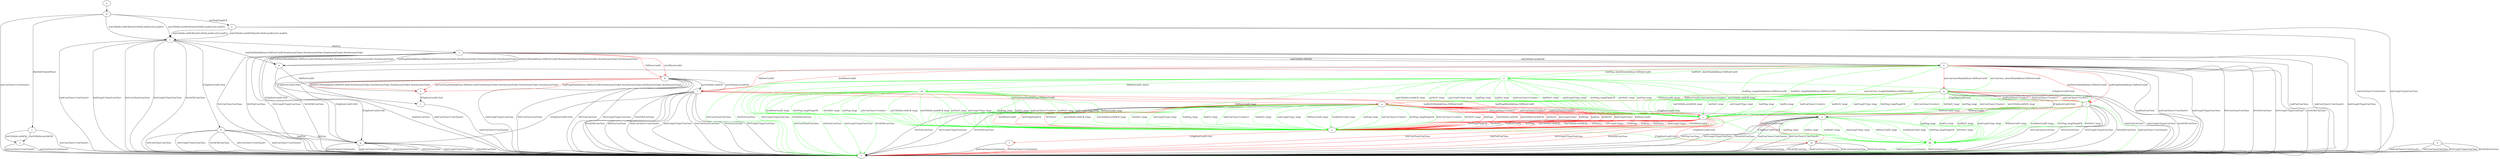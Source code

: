 digraph "" {
	a -> r	[key=0,
		label="hndConClose/<ConClosed> "];
	a -> r	[key=1,
		label="0rttConClose/<ConClosed> "];
	a -> r	[key=2,
		label="0rttFin/ConClose "];
	a -> r	[key=3,
		label="0rttUnxpFrType/ConClose "];
	a -> r	[key=4,
		label="0rttACK/ConClose "];
	bb	[color=green];
	a -> bb	[key=0,
		color=green,
		label="hndPing_long/ "];
	a -> bb	[key=1,
		color=green,
		label="hndFin_long/ "];
	a -> bb	[key=2,
		color=green,
		label="hndNoFr_long/ "];
	a -> bb	[key=3,
		color=green,
		label="hndUnxpFrType_long/ "];
	a -> bb	[key=4,
		color=green,
		label="VldNewConID_long/ "];
	a -> bb	[key=5,
		color=green,
		label="InvldNewConID_long/ "];
	a -> bb	[key=6,
		color=green,
		label="0rttPing_long/PingACK "];
	a -> bb	[key=7,
		color=green,
		label="0rttNoFr_long/ "];
	b -> p	[key=0,
		label="hndFin/ "];
	b -> p	[key=1,
		label="0rttFin/ "];
	b -> r	[key=0,
		label="initConClose/<ConClosed> "];
	b -> r	[key=1,
		label="hndConClose/<ConClosed> "];
	b -> r	[key=2,
		label="0rttConClose/ConClose "];
	b -> r	[key=3,
		label="0rttUnxpFrType/ConClose "];
	b -> r	[key=4,
		label="0rttACK/ConClose "];
	c -> b	[key=0,
		label="[ChgDestConID-Ori]/ "];
	c -> o	[key=0,
		label="0rttFin/ "];
	c -> r	[key=0,
		label="hndConClose/<ConClosed> "];
	c -> r	[key=1,
		label="hndUnxpFrType/ConClose "];
	c -> r	[key=2,
		label="0rttConClose/ConClose "];
	c -> r	[key=3,
		label="0rttUnxpFrType/ConClose "];
	c -> r	[key=4,
		label="0rttACK/ConClose "];
	c -> w	[key=0,
		label="hndFin/HndshkDone,VldNewConID,NewSessionTicket,NewSessionTicket,NewSessionTicket,NewSessionTicket "];
	d -> c	[key=0,
		label="initCltHello-vldACK/initSvrHello,hndEncExt,hndFin "];
	d -> c	[key=1,
		label="initCltHello-invldACK/initSvrHello,hndEncExt,hndFin "];
	d -> j	[key=0,
		label="[RmPadFrmInitPkts]/ "];
	d -> r	[key=0,
		label="initConClose/<ConClosed> "];
	d -> x	[key=0,
		label="initPing/PingACK "];
	e -> v	[key=0,
		color=red,
		label="[ChgDestConID-Ori]/ "];
	e -> bb	[key=0,
		color=green,
		label="[ChgDestConID-Ori]/ "];
	f -> i	[key=0,
		color=red,
		label="VldNewConID/ "];
	f -> m	[key=0,
		color=red,
		label="[ChgDestConID-Ori]/ "];
	f -> r	[key=0,
		label="0rttConClose/ConClose "];
	f -> r	[key=1,
		label="0rttFin/ConClose "];
	f -> r	[key=2,
		label="0rttUnxpFrType/ConClose "];
	f -> r	[key=3,
		label="0rttACK/ConClose "];
	f -> r	[key=4,
		color=green,
		label="hndConClose/<ConClosed> "];
	f -> bb	[key=0,
		color=green,
		label="hndPing_long/ "];
	f -> bb	[key=1,
		color=green,
		label="hndFin_long/ "];
	f -> bb	[key=2,
		color=green,
		label="hndNoFr_long/ "];
	f -> bb	[key=3,
		color=green,
		label="hndUnxpFrType_long/ "];
	f -> bb	[key=4,
		color=green,
		label="VldNewConID_long/ "];
	f -> bb	[key=5,
		color=green,
		label="InvldNewConID_long/ "];
	f -> bb	[key=6,
		color=green,
		label="0rttPing_long/PingACK "];
	f -> bb	[key=7,
		color=green,
		label="0rttNoFr_long/ "];
	g -> a	[key=0,
		label="[ChgDestConID-Ori]/ "];
	g -> e	[key=0,
		color=green,
		label="initPing_long/ "];
	g -> e	[key=1,
		color=green,
		label="initConClose/<ConAct> "];
	g -> e	[key=2,
		color=green,
		label="initCltHello-vldACK_long/ "];
	g -> e	[key=3,
		color=green,
		label="initCltHello-invldACK_long/ "];
	g -> e	[key=4,
		color=green,
		label="initNoFr_long/ "];
	g -> e	[key=5,
		color=green,
		label="initUnxpFrType_long/ "];
	g -> e	[key=6,
		color=green,
		label="hndPing_long/ "];
	g -> e	[key=7,
		color=green,
		label="hndFin_long/ "];
	g -> e	[key=8,
		color=green,
		label="hndConClose/<ConAct> "];
	g -> e	[key=9,
		color=green,
		label="hndNoFr_long/ "];
	g -> e	[key=10,
		color=green,
		label="hndUnxpFrType_long/ "];
	g -> e	[key=11,
		color=green,
		label="VldNewConID_long/ "];
	g -> e	[key=12,
		color=green,
		label="InvldNewConID_long/ "];
	g -> e	[key=13,
		color=green,
		label="0rttPing_long/PingACK "];
	g -> e	[key=14,
		color=green,
		label="0rttConClose/<ConAct> "];
	g -> e	[key=15,
		color=green,
		label="0rttNoFr_long/ "];
	g -> e	[key=16,
		color=red,
		label="initPing/ "];
	g -> e	[key=17,
		color=red,
		label="initCltHello-vldACK/ "];
	g -> e	[key=18,
		color=red,
		label="initCltHello-invldACK/ "];
	g -> e	[key=19,
		color=red,
		label="initNoFr/ "];
	g -> e	[key=20,
		color=red,
		label="initUnxpFrType/ "];
	g -> e	[key=21,
		color=red,
		label="hndPing/ "];
	g -> e	[key=22,
		color=red,
		label="hndFin/ "];
	g -> e	[key=23,
		color=red,
		label="hndNoFr/ "];
	g -> e	[key=24,
		color=red,
		label="hndUnxpFrType/ "];
	g -> e	[key=25,
		color=red,
		label="VldNewConID/ "];
	g -> e	[key=26,
		color=red,
		label="InvldNewConID/ "];
	g -> e	[key=27,
		color=red,
		label="0rttPing/PingACK "];
	g -> e	[key=28,
		color=red,
		label="0rttNoFr/ "];
	g -> i	[key=0,
		color=red,
		label="initConClose/<ConAct> "];
	g -> i	[key=1,
		color=red,
		label="hndConClose/<ConAct> "];
	g -> i	[key=2,
		color=red,
		label="0rttConClose/<ConAct> "];
	g -> r	[key=0,
		label="0rttFin/ConClose "];
	g -> r	[key=1,
		label="0rttUnxpFrType/ConClose "];
	g -> r	[key=2,
		label="0rttACK/ConClose "];
	h -> r	[key=0,
		label="hndConClose/<ConClosed> "];
	h -> r	[key=1,
		label="0rttConClose/ConClose "];
	h -> r	[key=2,
		label="0rttUnxpFrType/ConClose "];
	h -> r	[key=3,
		label="0rttACK/ConClose "];
	i -> e	[key=0,
		label="VldNewConID/ "];
	i -> e	[key=1,
		color=red,
		label="initPing/ "];
	i -> e	[key=2,
		color=red,
		label="initCltHello-vldACK/ "];
	i -> e	[key=3,
		color=red,
		label="initCltHello-invldACK/ "];
	i -> e	[key=4,
		color=red,
		label="initNoFr/ "];
	i -> e	[key=5,
		color=red,
		label="initUnxpFrType/ "];
	i -> e	[key=6,
		color=red,
		label="hndPing/ "];
	i -> e	[key=7,
		color=red,
		label="hndFin/ "];
	i -> e	[key=8,
		color=red,
		label="hndNoFr/ "];
	i -> e	[key=9,
		color=red,
		label="hndUnxpFrType/ "];
	i -> e	[key=10,
		color=red,
		label="InvldNewConID/ "];
	i -> e	[key=11,
		color=red,
		label="0rttPing/PingACK "];
	i -> e	[key=12,
		color=red,
		label="0rttNoFr/ "];
	i -> m	[key=0,
		color=red,
		label="[ChgDestConID-Ori]/ "];
	i -> r	[key=0,
		color=red,
		label="0rttConClose/ConClose "];
	i -> r	[key=1,
		color=red,
		label="0rttFin/ConClose "];
	i -> r	[key=2,
		color=red,
		label="0rttUnxpFrType/ConClose "];
	i -> r	[key=3,
		color=red,
		label="0rttACK/ConClose "];
	i -> bb	[key=0,
		color=green,
		label="[ChgDestConID-Ori]/ "];
	j -> r	[key=0,
		label="initConClose/<ConClosed> "];
	j -> s	[key=0,
		label="initCltHello-vldACK/ "];
	j -> s	[key=1,
		label="initCltHello-invldACK/ "];
	k -> l	[key=0,
		label="initCltHello-vldACK/ "];
	k -> l	[key=1,
		label="initCltHello-invldACK/ "];
	k -> p	[key=0,
		label="[ChgDestConID-Ori]/ "];
	k -> r	[key=0,
		label="hndFin/ConClose "];
	k -> r	[key=1,
		label="hndConClose/<ConClosed> "];
	k -> r	[key=2,
		label="hndUnxpFrType/ConClose "];
	k -> r	[key=3,
		label="0rttConClose/ConClose "];
	k -> r	[key=4,
		label="0rttFin/ConClose "];
	k -> r	[key=5,
		label="0rttUnxpFrType/ConClose "];
	k -> r	[key=6,
		label="0rttACK/ConClose "];
	k -> y	[key=0,
		color=red,
		label="initConClose/HndshkDone,VldNewConID,NewSessionTicket,NewSessionTicket,NewSessionTicket,NewSessionTicket "];
	k -> y	[key=1,
		color=red,
		label="hndPing/HndshkDone,VldNewConID,NewSessionTicket,NewSessionTicket,NewSessionTicket,NewSessionTicket "];
	k -> y	[key=2,
		color=red,
		label="hndNoFr/HndshkDone,VldNewConID,NewSessionTicket,NewSessionTicket,NewSessionTicket,NewSessionTicket "];
	l -> g	[key=0,
		color=red,
		label="initConClose/HndshkDone,VldNewConID "];
	l -> i	[key=0,
		color=red,
		label="hndPing/HndshkDone,VldNewConID "];
	l -> i	[key=1,
		color=red,
		label="hndNoFr/HndshkDone,VldNewConID "];
	l -> p	[key=0,
		label="[ChgDestConID-Ori]/ "];
	l -> r	[key=0,
		label="hndFin/ConClose "];
	l -> r	[key=1,
		label="hndConClose/<ConClosed> "];
	l -> r	[key=2,
		label="hndUnxpFrType/ConClose "];
	l -> r	[key=3,
		label="0rttConClose/ConClose "];
	l -> r	[key=4,
		label="0rttFin/ConClose "];
	l -> r	[key=5,
		label="0rttUnxpFrType/ConClose "];
	l -> r	[key=6,
		label="0rttACK/ConClose "];
	m -> r	[key=0,
		label="hndConClose/<ConClosed> "];
	m -> r	[key=1,
		label="0rttConClose/ConClose "];
	m -> r	[key=2,
		label="0rttFin/ConClose "];
	m -> r	[key=3,
		label="0rttUnxpFrType/ConClose "];
	m -> r	[key=4,
		label="0rttACK/ConClose "];
	n -> f	[key=0,
		color=red,
		label="hndPing/HndshkDone,VldNewConID "];
	n -> f	[key=1,
		color=red,
		label="hndNoFr/HndshkDone,VldNewConID "];
	n -> i	[key=0,
		color=green,
		label="initConClose_long/HndshkDone,VldNewConID "];
	n -> i	[key=1,
		color=green,
		label="hndPing_long/HndshkDone,VldNewConID "];
	n -> i	[key=2,
		color=green,
		label="hndNoFr_long/HndshkDone,VldNewConID "];
	n -> l	[key=0,
		color=red,
		label="VldNewConID/ "];
	n -> l	[key=1,
		color=red,
		label="InvldNewConID/ "];
	n -> p	[key=0,
		label="[ChgDestConID-Ori]/ "];
	n -> q	[key=0,
		color=green,
		label="initConClose_short/HndshkDone,VldNewConID "];
	n -> q	[key=1,
		color=red,
		label="initConClose/HndshkDone,VldNewConID "];
	n -> r	[key=0,
		label="hndFin/ConClose "];
	n -> r	[key=1,
		label="hndConClose/<ConClosed> "];
	n -> r	[key=2,
		label="hndUnxpFrType/ConClose "];
	n -> r	[key=3,
		label="0rttConClose/ConClose "];
	n -> r	[key=4,
		label="0rttFin/ConClose "];
	n -> r	[key=5,
		label="0rttUnxpFrType/ConClose "];
	n -> r	[key=6,
		label="0rttACK/ConClose "];
	z	[color=green];
	n -> z	[key=0,
		color=green,
		label="hndPing_short/HndshkDone,VldNewConID "];
	n -> z	[key=1,
		color=green,
		label="hndNoFr_short/HndshkDone,VldNewConID "];
	o -> k	[key=0,
		color=red,
		label="VldNewConID/ "];
	o -> k	[key=1,
		color=red,
		label="InvldNewConID/ "];
	o -> n	[key=0,
		label="initCltHello-vldACK/ "];
	o -> n	[key=1,
		label="initCltHello-invldACK/ "];
	o -> p	[key=0,
		label="[ChgDestConID-Ori]/ "];
	o -> r	[key=0,
		label="hndFin/ConClose "];
	o -> r	[key=1,
		label="hndConClose/<ConClosed> "];
	o -> r	[key=2,
		label="hndUnxpFrType/ConClose "];
	o -> r	[key=3,
		label="0rttConClose/ConClose "];
	o -> r	[key=4,
		label="0rttFin/ConClose "];
	o -> r	[key=5,
		label="0rttUnxpFrType/ConClose "];
	o -> r	[key=6,
		label="0rttACK/ConClose "];
	o -> w	[key=0,
		label="initConClose/HndshkDone,VldNewConID,NewSessionTicket,NewSessionTicket,NewSessionTicket,NewSessionTicket "];
	o -> w	[key=1,
		label="hndPing/HndshkDone,VldNewConID,NewSessionTicket,NewSessionTicket,NewSessionTicket,NewSessionTicket "];
	o -> w	[key=2,
		label="hndNoFr/HndshkDone,VldNewConID,NewSessionTicket,NewSessionTicket,NewSessionTicket,NewSessionTicket "];
	p -> r	[key=0,
		label="initConClose/<ConClosed> "];
	p -> r	[key=1,
		label="hndConClose/<ConClosed> "];
	p -> r	[key=2,
		label="0rttConClose/ConClose "];
	p -> r	[key=3,
		label="0rttFin/ConClose "];
	p -> r	[key=4,
		label="0rttUnxpFrType/ConClose "];
	p -> r	[key=5,
		label="0rttACK/ConClose "];
	q -> a	[key=0,
		label="[ChgDestConID-Ori]/ "];
	q -> e	[key=0,
		color=green,
		label="VldNewConID_long/ "];
	q -> f	[key=0,
		color=red,
		label="initConClose/<ConAct> "];
	q -> f	[key=1,
		color=red,
		label="hndConClose/<ConAct> "];
	q -> f	[key=2,
		color=red,
		label="0rttConClose/<ConAct> "];
	q -> g	[key=0,
		color=green,
		label="VldNewConID_short/ "];
	q -> g	[key=1,
		color=red,
		label="VldNewConID/ "];
	q -> i	[key=0,
		color=green,
		label="initPing_long/ "];
	q -> i	[key=1,
		color=green,
		label="initConClose/<ConAct> "];
	q -> i	[key=2,
		color=green,
		label="initCltHello-vldACK_long/ "];
	q -> i	[key=3,
		color=green,
		label="initCltHello-invldACK_long/ "];
	q -> i	[key=4,
		color=green,
		label="initNoFr_long/ "];
	q -> i	[key=5,
		color=green,
		label="initUnxpFrType_long/ "];
	q -> i	[key=6,
		color=green,
		label="hndPing_long/ "];
	q -> i	[key=7,
		color=green,
		label="hndFin_long/ "];
	q -> i	[key=8,
		color=green,
		label="hndConClose/<ConAct> "];
	q -> i	[key=9,
		color=green,
		label="hndNoFr_long/ "];
	q -> i	[key=10,
		color=green,
		label="hndUnxpFrType_long/ "];
	q -> i	[key=11,
		color=green,
		label="0rttPing_long/PingACK "];
	q -> i	[key=12,
		color=green,
		label="0rttConClose/<ConAct> "];
	q -> i	[key=13,
		color=green,
		label="0rttNoFr_long/ "];
	q -> r	[key=0,
		label="0rttFin/ConClose "];
	q -> r	[key=1,
		label="0rttUnxpFrType/ConClose "];
	q -> r	[key=2,
		label="0rttACK/ConClose "];
	s -> r	[key=0,
		label="initConClose/<ConClosed> "];
	s -> r	[key=1,
		label="0rttConClose/<ConClosed> "];
	t -> r	[key=0,
		label="hndConClose/<ConClosed> "];
	u -> d	[key=0];
	v -> r	[key=0,
		label="hndConClose/<ConClosed> "];
	v -> r	[key=1,
		color=red,
		label="0rttConClose/<ConClosed> "];
	w -> t	[key=0,
		label="[ChgDestConID-Ori]/ "];
	w -> y	[key=0,
		label="VldNewConID/ "];
	x -> c	[key=0,
		label="initCltHello-vldACK/initSvrHello,hndEncExt,hndFin "];
	x -> c	[key=1,
		label="initCltHello-invldACK/initSvrHello,hndEncExt,hndFin "];
	x -> r	[key=0,
		label="initConClose/<ConClosed> "];
	x -> r	[key=1,
		label="initUnxpFrType/ConClose "];
	y -> t	[key=0,
		label="[ChgDestConID-Ori]/ "];
	z -> e	[key=0,
		color=green,
		label="VldNewConID_long/ "];
	z -> f	[key=0,
		color=green,
		label="[ChgDestConID-Ori]/ "];
	z -> i	[key=0,
		color=green,
		label="initPing_long/ "];
	z -> i	[key=1,
		color=green,
		label="initConClose/<ConAct> "];
	z -> i	[key=2,
		color=green,
		label="initCltHello-vldACK_long/ "];
	z -> i	[key=3,
		color=green,
		label="initCltHello-invldACK_long/ "];
	z -> i	[key=4,
		color=green,
		label="initNoFr_long/ "];
	z -> i	[key=5,
		color=green,
		label="initUnxpFrType_long/ "];
	z -> i	[key=6,
		color=green,
		label="hndPing_long/ "];
	z -> i	[key=7,
		color=green,
		label="hndFin_long/ "];
	z -> i	[key=8,
		color=green,
		label="hndConClose/<ConAct> "];
	z -> i	[key=9,
		color=green,
		label="hndNoFr_long/ "];
	z -> i	[key=10,
		color=green,
		label="hndUnxpFrType_long/ "];
	z -> i	[key=11,
		color=green,
		label="0rttPing_long/PingACK "];
	z -> i	[key=12,
		color=green,
		label="0rttNoFr_long/ "];
	z -> r	[key=0,
		color=green,
		label="0rttConClose/ConClose "];
	z -> r	[key=1,
		color=green,
		label="0rttFin/ConClose "];
	z -> r	[key=2,
		color=green,
		label="0rttUnxpFrType/ConClose "];
	z -> r	[key=3,
		color=green,
		label="0rttACK/ConClose "];
	aa	[color=green];
	z -> aa	[key=0,
		color=green,
		label="VldNewConID_short/ "];
	aa -> e	[key=0,
		color=green,
		label="initPing_long/ "];
	aa -> e	[key=1,
		color=green,
		label="initConClose/<ConAct> "];
	aa -> e	[key=2,
		color=green,
		label="initCltHello-vldACK_long/ "];
	aa -> e	[key=3,
		color=green,
		label="initCltHello-invldACK_long/ "];
	aa -> e	[key=4,
		color=green,
		label="initNoFr_long/ "];
	aa -> e	[key=5,
		color=green,
		label="initUnxpFrType_long/ "];
	aa -> e	[key=6,
		color=green,
		label="hndPing_long/ "];
	aa -> e	[key=7,
		color=green,
		label="hndFin_long/ "];
	aa -> e	[key=8,
		color=green,
		label="hndConClose/<ConAct> "];
	aa -> e	[key=9,
		color=green,
		label="hndNoFr_long/ "];
	aa -> e	[key=10,
		color=green,
		label="hndUnxpFrType_long/ "];
	aa -> e	[key=11,
		color=green,
		label="VldNewConID_long/ "];
	aa -> e	[key=12,
		color=green,
		label="InvldNewConID_long/ "];
	aa -> e	[key=13,
		color=green,
		label="0rttPing_long/PingACK "];
	aa -> e	[key=14,
		color=green,
		label="0rttNoFr_long/ "];
	aa -> f	[key=0,
		color=green,
		label="[ChgDestConID-Ori]/ "];
	aa -> r	[key=0,
		color=green,
		label="0rttConClose/ConClose "];
	aa -> r	[key=1,
		color=green,
		label="0rttFin/ConClose "];
	aa -> r	[key=2,
		color=green,
		label="0rttUnxpFrType/ConClose "];
	aa -> r	[key=3,
		color=green,
		label="0rttACK/ConClose "];
	bb -> r	[key=0,
		color=green,
		label="hndConClose/<ConClosed> "];
	bb -> r	[key=1,
		color=green,
		label="0rttConClose/<ConClosed> "];
}
